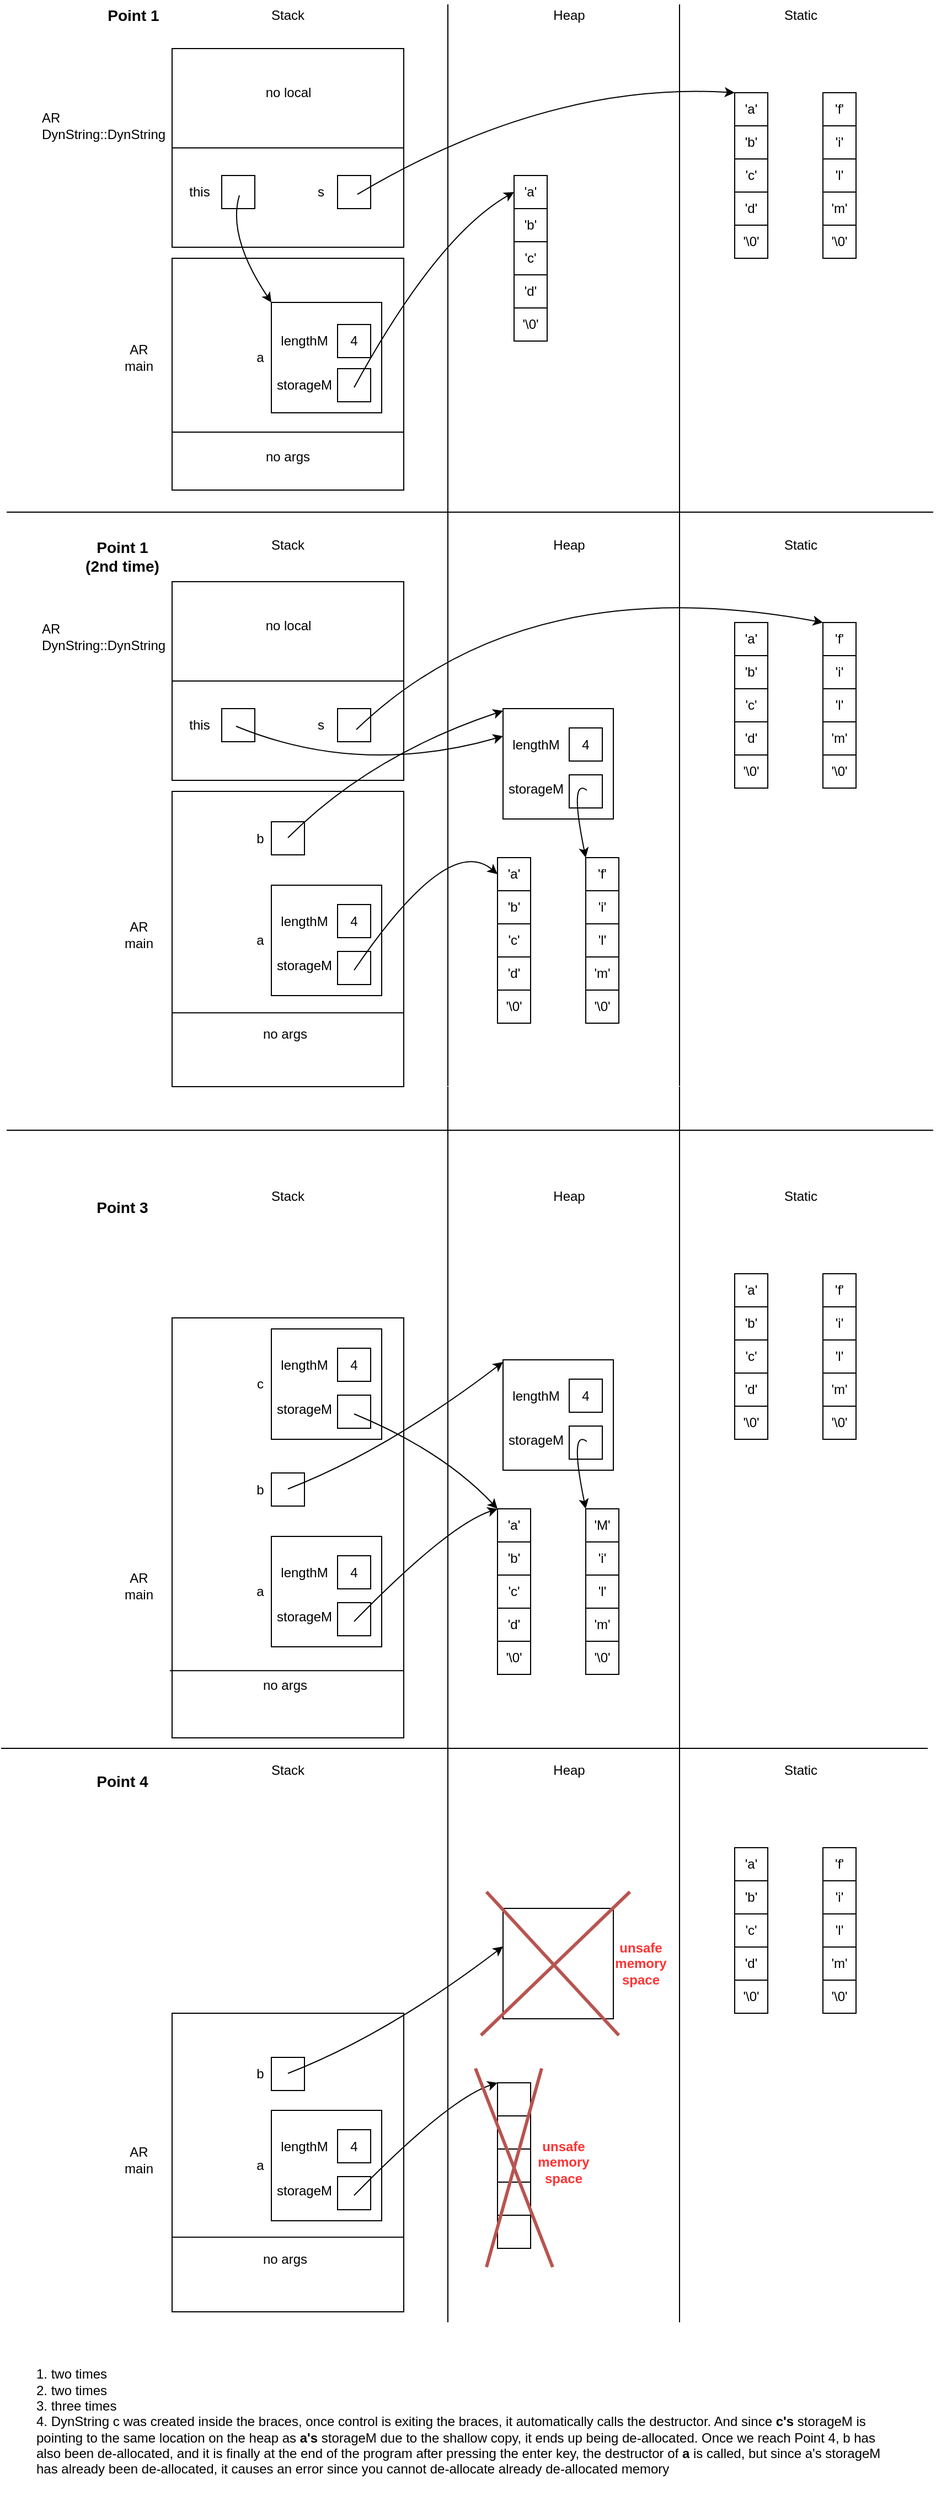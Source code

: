 <mxfile version="13.7.3" type="device"><diagram id="Dy2oS_f1cpto0KgW1eDO" name="Page-1"><mxGraphModel dx="1422" dy="822" grid="0" gridSize="10" guides="1" tooltips="1" connect="1" arrows="1" fold="1" page="1" pageScale="1" pageWidth="850" pageHeight="1100" math="0" shadow="0"><root><mxCell id="0"/><mxCell id="1" parent="0"/><mxCell id="KXobs2LBLOhau-y_yxAM-8" value="" style="whiteSpace=wrap;html=1;" parent="1" vertex="1"><mxGeometry x="155" y="583" width="210" height="180" as="geometry"/></mxCell><mxCell id="KXobs2LBLOhau-y_yxAM-9" value="AR DynString::DynString" style="text;html=1;strokeColor=none;fillColor=none;align=left;verticalAlign=middle;whiteSpace=wrap;rounded=0;" parent="1" vertex="1"><mxGeometry x="35" y="623" width="70" height="20" as="geometry"/></mxCell><mxCell id="KXobs2LBLOhau-y_yxAM-10" value="" style="whiteSpace=wrap;html=1;aspect=fixed;" parent="1" vertex="1"><mxGeometry x="200" y="698" width="30" height="30" as="geometry"/></mxCell><mxCell id="KXobs2LBLOhau-y_yxAM-11" value="this" style="text;html=1;strokeColor=none;fillColor=none;align=center;verticalAlign=middle;whiteSpace=wrap;rounded=0;shadow=0;" parent="1" vertex="1"><mxGeometry x="160" y="703" width="40" height="20" as="geometry"/></mxCell><mxCell id="KXobs2LBLOhau-y_yxAM-12" value="" style="whiteSpace=wrap;html=1;aspect=fixed;" parent="1" vertex="1"><mxGeometry x="305" y="698" width="30" height="30" as="geometry"/></mxCell><mxCell id="KXobs2LBLOhau-y_yxAM-13" value="s" style="text;html=1;strokeColor=none;fillColor=none;align=center;verticalAlign=middle;whiteSpace=wrap;rounded=0;" parent="1" vertex="1"><mxGeometry x="270" y="703" width="40" height="20" as="geometry"/></mxCell><mxCell id="KXobs2LBLOhau-y_yxAM-14" value="" style="endArrow=none;html=1;entryX=1;entryY=0.5;entryDx=0;entryDy=0;exitX=0;exitY=0.5;exitDx=0;exitDy=0;" parent="1" source="KXobs2LBLOhau-y_yxAM-8" target="KXobs2LBLOhau-y_yxAM-8" edge="1"><mxGeometry width="50" height="50" relative="1" as="geometry"><mxPoint x="55" y="763" as="sourcePoint"/><mxPoint x="105" y="713" as="targetPoint"/></mxGeometry></mxCell><mxCell id="KXobs2LBLOhau-y_yxAM-15" value="no local" style="text;html=1;strokeColor=none;fillColor=none;align=center;verticalAlign=middle;whiteSpace=wrap;rounded=0;shadow=0;" parent="1" vertex="1"><mxGeometry x="237.5" y="613" width="45" height="20" as="geometry"/></mxCell><mxCell id="Wss7Fz94LxhxKkweIKsP-1" value="" style="whiteSpace=wrap;html=1;" parent="1" vertex="1"><mxGeometry x="155" y="290" width="210" height="210" as="geometry"/></mxCell><mxCell id="Wss7Fz94LxhxKkweIKsP-2" value="" style="endArrow=none;html=1;entryX=1;entryY=0.75;entryDx=0;entryDy=0;exitX=0;exitY=0.75;exitDx=0;exitDy=0;" parent="1" source="Wss7Fz94LxhxKkweIKsP-1" target="Wss7Fz94LxhxKkweIKsP-1" edge="1"><mxGeometry width="50" height="50" relative="1" as="geometry"><mxPoint x="115" y="560" as="sourcePoint"/><mxPoint x="165" y="510" as="targetPoint"/></mxGeometry></mxCell><mxCell id="Wss7Fz94LxhxKkweIKsP-3" value="AR main" style="text;html=1;strokeColor=none;fillColor=none;align=center;verticalAlign=middle;whiteSpace=wrap;rounded=0;" parent="1" vertex="1"><mxGeometry x="105" y="370" width="40" height="20" as="geometry"/></mxCell><mxCell id="Wss7Fz94LxhxKkweIKsP-4" value="no args" style="text;html=1;strokeColor=none;fillColor=none;align=center;verticalAlign=middle;whiteSpace=wrap;rounded=0;" parent="1" vertex="1"><mxGeometry x="230" y="460" width="60" height="20" as="geometry"/></mxCell><mxCell id="Wss7Fz94LxhxKkweIKsP-5" value="" style="whiteSpace=wrap;html=1;aspect=fixed;" parent="1" vertex="1"><mxGeometry x="245" y="330" width="100" height="100" as="geometry"/></mxCell><mxCell id="Wss7Fz94LxhxKkweIKsP-6" value="a" style="text;html=1;strokeColor=none;fillColor=none;align=center;verticalAlign=middle;whiteSpace=wrap;rounded=0;" parent="1" vertex="1"><mxGeometry x="225" y="370" width="20" height="20" as="geometry"/></mxCell><mxCell id="Wss7Fz94LxhxKkweIKsP-7" value="" style="endArrow=none;html=1;" parent="1" edge="1"><mxGeometry width="50" height="50" relative="1" as="geometry"><mxPoint x="405" y="520" as="sourcePoint"/><mxPoint x="405" y="60" as="targetPoint"/></mxGeometry></mxCell><mxCell id="Wss7Fz94LxhxKkweIKsP-8" value="Stack" style="text;html=1;strokeColor=none;fillColor=none;align=center;verticalAlign=middle;whiteSpace=wrap;rounded=0;" parent="1" vertex="1"><mxGeometry x="240" y="60" width="40" height="20" as="geometry"/></mxCell><mxCell id="Wss7Fz94LxhxKkweIKsP-9" value="Heap" style="text;html=1;strokeColor=none;fillColor=none;align=center;verticalAlign=middle;whiteSpace=wrap;rounded=0;" parent="1" vertex="1"><mxGeometry x="495" y="60" width="40" height="20" as="geometry"/></mxCell><mxCell id="Wss7Fz94LxhxKkweIKsP-10" style="edgeStyle=orthogonalEdgeStyle;rounded=0;orthogonalLoop=1;jettySize=auto;html=1;exitX=0.5;exitY=1;exitDx=0;exitDy=0;" parent="1" source="Wss7Fz94LxhxKkweIKsP-9" target="Wss7Fz94LxhxKkweIKsP-9" edge="1"><mxGeometry relative="1" as="geometry"/></mxCell><mxCell id="Wss7Fz94LxhxKkweIKsP-11" value="4" style="whiteSpace=wrap;html=1;aspect=fixed;" parent="1" vertex="1"><mxGeometry x="305" y="350" width="30" height="30" as="geometry"/></mxCell><mxCell id="Wss7Fz94LxhxKkweIKsP-12" value="lengthM" style="text;html=1;strokeColor=none;fillColor=none;align=center;verticalAlign=middle;whiteSpace=wrap;rounded=0;" parent="1" vertex="1"><mxGeometry x="255" y="355" width="40" height="20" as="geometry"/></mxCell><mxCell id="Wss7Fz94LxhxKkweIKsP-13" value="" style="whiteSpace=wrap;html=1;aspect=fixed;" parent="1" vertex="1"><mxGeometry x="305" y="390" width="30" height="30" as="geometry"/></mxCell><mxCell id="Wss7Fz94LxhxKkweIKsP-14" value="storageM" style="text;html=1;strokeColor=none;fillColor=none;align=center;verticalAlign=middle;whiteSpace=wrap;rounded=0;" parent="1" vertex="1"><mxGeometry x="255" y="395" width="40" height="20" as="geometry"/></mxCell><mxCell id="Wss7Fz94LxhxKkweIKsP-15" value="'a'" style="whiteSpace=wrap;html=1;aspect=fixed;" parent="1" vertex="1"><mxGeometry x="465" y="215" width="30" height="30" as="geometry"/></mxCell><mxCell id="Wss7Fz94LxhxKkweIKsP-16" value="'b'" style="whiteSpace=wrap;html=1;aspect=fixed;" parent="1" vertex="1"><mxGeometry x="465" y="245" width="30" height="30" as="geometry"/></mxCell><mxCell id="Wss7Fz94LxhxKkweIKsP-17" value="'c'" style="whiteSpace=wrap;html=1;aspect=fixed;" parent="1" vertex="1"><mxGeometry x="465" y="275" width="30" height="30" as="geometry"/></mxCell><mxCell id="Wss7Fz94LxhxKkweIKsP-18" value="'d'" style="whiteSpace=wrap;html=1;aspect=fixed;" parent="1" vertex="1"><mxGeometry x="465" y="305" width="30" height="30" as="geometry"/></mxCell><mxCell id="Wss7Fz94LxhxKkweIKsP-19" value="'\0'" style="whiteSpace=wrap;html=1;aspect=fixed;" parent="1" vertex="1"><mxGeometry x="465" y="335" width="30" height="30" as="geometry"/></mxCell><mxCell id="Wss7Fz94LxhxKkweIKsP-20" value="" style="curved=1;endArrow=classic;html=1;entryX=0;entryY=0.5;entryDx=0;entryDy=0;exitX=0.5;exitY=0.567;exitDx=0;exitDy=0;exitPerimeter=0;" parent="1" source="Wss7Fz94LxhxKkweIKsP-13" target="Wss7Fz94LxhxKkweIKsP-15" edge="1"><mxGeometry width="50" height="50" relative="1" as="geometry"><mxPoint x="125" y="70" as="sourcePoint"/><mxPoint x="175" y="20" as="targetPoint"/><Array as="points"><mxPoint x="395" y="270"/></Array></mxGeometry></mxCell><mxCell id="Wss7Fz94LxhxKkweIKsP-21" value="&lt;span&gt;&lt;font style=&quot;font-size: 14px&quot;&gt;Point 1&lt;/font&gt;&lt;/span&gt;" style="text;html=1;align=center;verticalAlign=middle;whiteSpace=wrap;rounded=0;shadow=1;fontStyle=1" parent="1" vertex="1"><mxGeometry x="95" y="60" width="50" height="20" as="geometry"/></mxCell><mxCell id="Wss7Fz94LxhxKkweIKsP-27" value="" style="endArrow=none;html=1;" parent="1" edge="1"><mxGeometry width="50" height="50" relative="1" as="geometry"><mxPoint x="615" y="520" as="sourcePoint"/><mxPoint x="615" y="60" as="targetPoint"/></mxGeometry></mxCell><mxCell id="Wss7Fz94LxhxKkweIKsP-28" value="Static" style="text;html=1;strokeColor=none;fillColor=none;align=center;verticalAlign=middle;whiteSpace=wrap;rounded=0;" parent="1" vertex="1"><mxGeometry x="705" y="60" width="40" height="20" as="geometry"/></mxCell><mxCell id="Wss7Fz94LxhxKkweIKsP-29" value="" style="whiteSpace=wrap;html=1;" parent="1" vertex="1"><mxGeometry x="155" y="100" width="210" height="180" as="geometry"/></mxCell><mxCell id="Wss7Fz94LxhxKkweIKsP-30" value="AR DynString::DynString" style="text;html=1;strokeColor=none;fillColor=none;align=left;verticalAlign=middle;whiteSpace=wrap;rounded=0;" parent="1" vertex="1"><mxGeometry x="35" y="160" width="70" height="20" as="geometry"/></mxCell><mxCell id="Wss7Fz94LxhxKkweIKsP-31" value="'a'" style="whiteSpace=wrap;html=1;aspect=fixed;" parent="1" vertex="1"><mxGeometry x="665" y="140" width="30" height="30" as="geometry"/></mxCell><mxCell id="Wss7Fz94LxhxKkweIKsP-32" value="'b'" style="whiteSpace=wrap;html=1;aspect=fixed;" parent="1" vertex="1"><mxGeometry x="665" y="170" width="30" height="30" as="geometry"/></mxCell><mxCell id="Wss7Fz94LxhxKkweIKsP-33" value="'c'" style="whiteSpace=wrap;html=1;aspect=fixed;" parent="1" vertex="1"><mxGeometry x="665" y="200" width="30" height="30" as="geometry"/></mxCell><mxCell id="Wss7Fz94LxhxKkweIKsP-34" value="'d'" style="whiteSpace=wrap;html=1;aspect=fixed;" parent="1" vertex="1"><mxGeometry x="665" y="230" width="30" height="30" as="geometry"/></mxCell><mxCell id="Wss7Fz94LxhxKkweIKsP-35" value="'\0'" style="whiteSpace=wrap;html=1;aspect=fixed;" parent="1" vertex="1"><mxGeometry x="665" y="260" width="30" height="30" as="geometry"/></mxCell><mxCell id="Wss7Fz94LxhxKkweIKsP-37" value="" style="whiteSpace=wrap;html=1;aspect=fixed;" parent="1" vertex="1"><mxGeometry x="200" y="215" width="30" height="30" as="geometry"/></mxCell><mxCell id="Wss7Fz94LxhxKkweIKsP-38" value="this" style="text;html=1;strokeColor=none;fillColor=none;align=center;verticalAlign=middle;whiteSpace=wrap;rounded=0;shadow=0;" parent="1" vertex="1"><mxGeometry x="160" y="220" width="40" height="20" as="geometry"/></mxCell><mxCell id="Wss7Fz94LxhxKkweIKsP-39" value="" style="curved=1;endArrow=classic;html=1;entryX=0;entryY=0;entryDx=0;entryDy=0;exitX=0.533;exitY=0.6;exitDx=0;exitDy=0;exitPerimeter=0;" parent="1" source="Wss7Fz94LxhxKkweIKsP-37" target="Wss7Fz94LxhxKkweIKsP-5" edge="1"><mxGeometry width="50" height="50" relative="1" as="geometry"><mxPoint x="5" y="310" as="sourcePoint"/><mxPoint x="55" y="260" as="targetPoint"/><Array as="points"><mxPoint x="205" y="270"/></Array></mxGeometry></mxCell><mxCell id="Wss7Fz94LxhxKkweIKsP-40" value="'f'" style="whiteSpace=wrap;html=1;aspect=fixed;" parent="1" vertex="1"><mxGeometry x="745" y="140" width="30" height="30" as="geometry"/></mxCell><mxCell id="Wss7Fz94LxhxKkweIKsP-41" value="'i'" style="whiteSpace=wrap;html=1;aspect=fixed;" parent="1" vertex="1"><mxGeometry x="745" y="170" width="30" height="30" as="geometry"/></mxCell><mxCell id="Wss7Fz94LxhxKkweIKsP-42" value="'l'" style="whiteSpace=wrap;html=1;aspect=fixed;" parent="1" vertex="1"><mxGeometry x="745" y="200" width="30" height="30" as="geometry"/></mxCell><mxCell id="Wss7Fz94LxhxKkweIKsP-43" value="'m'" style="whiteSpace=wrap;html=1;aspect=fixed;" parent="1" vertex="1"><mxGeometry x="745" y="230" width="30" height="30" as="geometry"/></mxCell><mxCell id="Wss7Fz94LxhxKkweIKsP-44" value="'\0'" style="whiteSpace=wrap;html=1;aspect=fixed;" parent="1" vertex="1"><mxGeometry x="745" y="260" width="30" height="30" as="geometry"/></mxCell><mxCell id="Wss7Fz94LxhxKkweIKsP-45" value="" style="whiteSpace=wrap;html=1;aspect=fixed;" parent="1" vertex="1"><mxGeometry x="305" y="215" width="30" height="30" as="geometry"/></mxCell><mxCell id="Wss7Fz94LxhxKkweIKsP-46" value="s" style="text;html=1;strokeColor=none;fillColor=none;align=center;verticalAlign=middle;whiteSpace=wrap;rounded=0;" parent="1" vertex="1"><mxGeometry x="270" y="220" width="40" height="20" as="geometry"/></mxCell><mxCell id="Wss7Fz94LxhxKkweIKsP-47" value="" style="curved=1;endArrow=classic;html=1;entryX=0;entryY=0;entryDx=0;entryDy=0;exitX=0.6;exitY=0.567;exitDx=0;exitDy=0;exitPerimeter=0;" parent="1" source="Wss7Fz94LxhxKkweIKsP-45" target="Wss7Fz94LxhxKkweIKsP-31" edge="1"><mxGeometry width="50" height="50" relative="1" as="geometry"><mxPoint x="35" y="300" as="sourcePoint"/><mxPoint x="85" y="250" as="targetPoint"/><Array as="points"><mxPoint x="495" y="130"/></Array></mxGeometry></mxCell><mxCell id="Wss7Fz94LxhxKkweIKsP-48" value="" style="endArrow=none;html=1;entryX=1;entryY=0.5;entryDx=0;entryDy=0;exitX=0;exitY=0.5;exitDx=0;exitDy=0;" parent="1" source="Wss7Fz94LxhxKkweIKsP-29" target="Wss7Fz94LxhxKkweIKsP-29" edge="1"><mxGeometry width="50" height="50" relative="1" as="geometry"><mxPoint x="55" y="280" as="sourcePoint"/><mxPoint x="105" y="230" as="targetPoint"/></mxGeometry></mxCell><mxCell id="Wss7Fz94LxhxKkweIKsP-52" value="" style="whiteSpace=wrap;html=1;" parent="1" vertex="1"><mxGeometry x="155" y="773" width="210" height="267.5" as="geometry"/></mxCell><mxCell id="Wss7Fz94LxhxKkweIKsP-53" value="AR main" style="text;html=1;strokeColor=none;fillColor=none;align=center;verticalAlign=middle;whiteSpace=wrap;rounded=0;" parent="1" vertex="1"><mxGeometry x="105" y="893" width="40" height="20" as="geometry"/></mxCell><mxCell id="Wss7Fz94LxhxKkweIKsP-54" value="" style="endArrow=none;html=1;" parent="1" edge="1"><mxGeometry width="50" height="50" relative="1" as="geometry"><mxPoint x="405" y="1040" as="sourcePoint"/><mxPoint x="405" y="520" as="targetPoint"/></mxGeometry></mxCell><mxCell id="Wss7Fz94LxhxKkweIKsP-55" value="Stack" style="text;html=1;strokeColor=none;fillColor=none;align=center;verticalAlign=middle;whiteSpace=wrap;rounded=0;" parent="1" vertex="1"><mxGeometry x="240" y="540" width="40" height="20" as="geometry"/></mxCell><mxCell id="Wss7Fz94LxhxKkweIKsP-56" value="Heap" style="text;html=1;strokeColor=none;fillColor=none;align=center;verticalAlign=middle;whiteSpace=wrap;rounded=0;" parent="1" vertex="1"><mxGeometry x="495" y="540" width="40" height="20" as="geometry"/></mxCell><mxCell id="Wss7Fz94LxhxKkweIKsP-57" value="&lt;span&gt;&lt;font style=&quot;font-size: 14px&quot;&gt;Point 1 (2nd time)&lt;/font&gt;&lt;/span&gt;" style="text;html=1;align=center;verticalAlign=middle;whiteSpace=wrap;rounded=0;shadow=1;fontStyle=1" parent="1" vertex="1"><mxGeometry x="75" y="550" width="70" height="20" as="geometry"/></mxCell><mxCell id="Wss7Fz94LxhxKkweIKsP-58" value="" style="endArrow=none;html=1;" parent="1" edge="1"><mxGeometry width="50" height="50" relative="1" as="geometry"><mxPoint x="615" y="1040" as="sourcePoint"/><mxPoint x="615" y="520" as="targetPoint"/></mxGeometry></mxCell><mxCell id="Wss7Fz94LxhxKkweIKsP-59" value="Static" style="text;html=1;strokeColor=none;fillColor=none;align=center;verticalAlign=middle;whiteSpace=wrap;rounded=0;" parent="1" vertex="1"><mxGeometry x="705" y="540" width="40" height="20" as="geometry"/></mxCell><mxCell id="Wss7Fz94LxhxKkweIKsP-60" value="'a'" style="whiteSpace=wrap;html=1;aspect=fixed;" parent="1" vertex="1"><mxGeometry x="665" y="620" width="30" height="30" as="geometry"/></mxCell><mxCell id="Wss7Fz94LxhxKkweIKsP-61" value="'b'" style="whiteSpace=wrap;html=1;aspect=fixed;" parent="1" vertex="1"><mxGeometry x="665" y="650" width="30" height="30" as="geometry"/></mxCell><mxCell id="Wss7Fz94LxhxKkweIKsP-62" value="'c'" style="whiteSpace=wrap;html=1;aspect=fixed;" parent="1" vertex="1"><mxGeometry x="665" y="680" width="30" height="30" as="geometry"/></mxCell><mxCell id="Wss7Fz94LxhxKkweIKsP-63" value="'d'" style="whiteSpace=wrap;html=1;aspect=fixed;" parent="1" vertex="1"><mxGeometry x="665" y="710" width="30" height="30" as="geometry"/></mxCell><mxCell id="Wss7Fz94LxhxKkweIKsP-64" value="'\0'" style="whiteSpace=wrap;html=1;aspect=fixed;" parent="1" vertex="1"><mxGeometry x="665" y="740" width="30" height="30" as="geometry"/></mxCell><mxCell id="Wss7Fz94LxhxKkweIKsP-65" value="'f'" style="whiteSpace=wrap;html=1;aspect=fixed;" parent="1" vertex="1"><mxGeometry x="745" y="620" width="30" height="30" as="geometry"/></mxCell><mxCell id="Wss7Fz94LxhxKkweIKsP-66" value="'i'" style="whiteSpace=wrap;html=1;aspect=fixed;" parent="1" vertex="1"><mxGeometry x="745" y="650" width="30" height="30" as="geometry"/></mxCell><mxCell id="Wss7Fz94LxhxKkweIKsP-67" value="'l'" style="whiteSpace=wrap;html=1;aspect=fixed;" parent="1" vertex="1"><mxGeometry x="745" y="680" width="30" height="30" as="geometry"/></mxCell><mxCell id="Wss7Fz94LxhxKkweIKsP-68" value="'m'" style="whiteSpace=wrap;html=1;aspect=fixed;" parent="1" vertex="1"><mxGeometry x="745" y="710" width="30" height="30" as="geometry"/></mxCell><mxCell id="Wss7Fz94LxhxKkweIKsP-69" value="'\0'" style="whiteSpace=wrap;html=1;aspect=fixed;" parent="1" vertex="1"><mxGeometry x="745" y="740" width="30" height="30" as="geometry"/></mxCell><mxCell id="Wss7Fz94LxhxKkweIKsP-70" value="" style="endArrow=none;html=1;" parent="1" edge="1"><mxGeometry width="50" height="50" relative="1" as="geometry"><mxPoint x="5" y="520" as="sourcePoint"/><mxPoint x="845" y="520" as="targetPoint"/></mxGeometry></mxCell><mxCell id="Wss7Fz94LxhxKkweIKsP-72" value="" style="endArrow=none;html=1;entryX=1;entryY=0.75;entryDx=0;entryDy=0;exitX=0;exitY=0.75;exitDx=0;exitDy=0;" parent="1" source="Wss7Fz94LxhxKkweIKsP-52" target="Wss7Fz94LxhxKkweIKsP-52" edge="1"><mxGeometry width="50" height="50" relative="1" as="geometry"><mxPoint x="55" y="933" as="sourcePoint"/><mxPoint x="105" y="883" as="targetPoint"/></mxGeometry></mxCell><mxCell id="Wss7Fz94LxhxKkweIKsP-73" value="no args" style="text;html=1;strokeColor=none;fillColor=none;align=center;verticalAlign=middle;whiteSpace=wrap;rounded=0;shadow=0;" parent="1" vertex="1"><mxGeometry x="235" y="983" width="45" height="20" as="geometry"/></mxCell><mxCell id="Wss7Fz94LxhxKkweIKsP-74" value="no local" style="text;html=1;strokeColor=none;fillColor=none;align=center;verticalAlign=middle;whiteSpace=wrap;rounded=0;shadow=0;" parent="1" vertex="1"><mxGeometry x="237.5" y="130" width="45" height="20" as="geometry"/></mxCell><mxCell id="Wss7Fz94LxhxKkweIKsP-75" value="" style="whiteSpace=wrap;html=1;aspect=fixed;" parent="1" vertex="1"><mxGeometry x="245" y="858" width="100" height="100" as="geometry"/></mxCell><mxCell id="Wss7Fz94LxhxKkweIKsP-76" value="a" style="text;html=1;strokeColor=none;fillColor=none;align=center;verticalAlign=middle;whiteSpace=wrap;rounded=0;" parent="1" vertex="1"><mxGeometry x="225" y="898" width="20" height="20" as="geometry"/></mxCell><mxCell id="Wss7Fz94LxhxKkweIKsP-77" value="" style="whiteSpace=wrap;html=1;aspect=fixed;" parent="1" vertex="1"><mxGeometry x="305" y="918" width="30" height="30" as="geometry"/></mxCell><mxCell id="Wss7Fz94LxhxKkweIKsP-78" value="'a'" style="whiteSpace=wrap;html=1;aspect=fixed;" parent="1" vertex="1"><mxGeometry x="450" y="833" width="30" height="30" as="geometry"/></mxCell><mxCell id="Wss7Fz94LxhxKkweIKsP-79" value="'b'" style="whiteSpace=wrap;html=1;aspect=fixed;" parent="1" vertex="1"><mxGeometry x="450" y="863" width="30" height="30" as="geometry"/></mxCell><mxCell id="Wss7Fz94LxhxKkweIKsP-80" value="'c'" style="whiteSpace=wrap;html=1;aspect=fixed;" parent="1" vertex="1"><mxGeometry x="450" y="893" width="30" height="30" as="geometry"/></mxCell><mxCell id="Wss7Fz94LxhxKkweIKsP-81" value="'d'" style="whiteSpace=wrap;html=1;aspect=fixed;" parent="1" vertex="1"><mxGeometry x="450" y="923" width="30" height="30" as="geometry"/></mxCell><mxCell id="Wss7Fz94LxhxKkweIKsP-82" value="'\0'" style="whiteSpace=wrap;html=1;aspect=fixed;" parent="1" vertex="1"><mxGeometry x="450" y="953" width="30" height="30" as="geometry"/></mxCell><mxCell id="Wss7Fz94LxhxKkweIKsP-83" value="" style="curved=1;endArrow=classic;html=1;entryX=0;entryY=0.5;entryDx=0;entryDy=0;exitX=0.5;exitY=0.567;exitDx=0;exitDy=0;exitPerimeter=0;" parent="1" source="Wss7Fz94LxhxKkweIKsP-77" target="Wss7Fz94LxhxKkweIKsP-78" edge="1"><mxGeometry width="50" height="50" relative="1" as="geometry"><mxPoint x="125" y="555" as="sourcePoint"/><mxPoint x="175" y="505" as="targetPoint"/><Array as="points"><mxPoint x="405" y="810"/></Array></mxGeometry></mxCell><mxCell id="Wss7Fz94LxhxKkweIKsP-84" value="4" style="whiteSpace=wrap;html=1;aspect=fixed;" parent="1" vertex="1"><mxGeometry x="305" y="875.5" width="30" height="30" as="geometry"/></mxCell><mxCell id="Wss7Fz94LxhxKkweIKsP-85" value="lengthM" style="text;html=1;strokeColor=none;fillColor=none;align=center;verticalAlign=middle;whiteSpace=wrap;rounded=0;" parent="1" vertex="1"><mxGeometry x="255" y="880.5" width="40" height="20" as="geometry"/></mxCell><mxCell id="Wss7Fz94LxhxKkweIKsP-86" value="storageM" style="text;html=1;strokeColor=none;fillColor=none;align=center;verticalAlign=middle;whiteSpace=wrap;rounded=0;" parent="1" vertex="1"><mxGeometry x="255" y="920.5" width="40" height="20" as="geometry"/></mxCell><mxCell id="Wss7Fz94LxhxKkweIKsP-87" value="" style="whiteSpace=wrap;html=1;aspect=fixed;" parent="1" vertex="1"><mxGeometry x="455" y="698" width="100" height="100" as="geometry"/></mxCell><mxCell id="Wss7Fz94LxhxKkweIKsP-89" value="" style="whiteSpace=wrap;html=1;aspect=fixed;" parent="1" vertex="1"><mxGeometry x="515" y="758" width="30" height="30" as="geometry"/></mxCell><mxCell id="Wss7Fz94LxhxKkweIKsP-90" value="4" style="whiteSpace=wrap;html=1;aspect=fixed;" parent="1" vertex="1"><mxGeometry x="515" y="715.5" width="30" height="30" as="geometry"/></mxCell><mxCell id="Wss7Fz94LxhxKkweIKsP-91" value="lengthM" style="text;html=1;strokeColor=none;fillColor=none;align=center;verticalAlign=middle;whiteSpace=wrap;rounded=0;" parent="1" vertex="1"><mxGeometry x="465" y="720.5" width="40" height="20" as="geometry"/></mxCell><mxCell id="Wss7Fz94LxhxKkweIKsP-92" value="storageM" style="text;html=1;strokeColor=none;fillColor=none;align=center;verticalAlign=middle;whiteSpace=wrap;rounded=0;" parent="1" vertex="1"><mxGeometry x="465" y="760.5" width="40" height="20" as="geometry"/></mxCell><mxCell id="Wss7Fz94LxhxKkweIKsP-94" value="" style="whiteSpace=wrap;html=1;aspect=fixed;" parent="1" vertex="1"><mxGeometry x="245" y="800.5" width="30" height="30" as="geometry"/></mxCell><mxCell id="Wss7Fz94LxhxKkweIKsP-95" value="b" style="text;html=1;strokeColor=none;fillColor=none;align=center;verticalAlign=middle;whiteSpace=wrap;rounded=0;shadow=0;" parent="1" vertex="1"><mxGeometry x="215" y="805.5" width="40" height="20" as="geometry"/></mxCell><mxCell id="Wss7Fz94LxhxKkweIKsP-96" value="" style="curved=1;endArrow=classic;html=1;entryX=0;entryY=0.02;entryDx=0;entryDy=0;exitX=0.5;exitY=0.483;exitDx=0;exitDy=0;exitPerimeter=0;entryPerimeter=0;" parent="1" source="Wss7Fz94LxhxKkweIKsP-94" target="Wss7Fz94LxhxKkweIKsP-87" edge="1"><mxGeometry width="50" height="50" relative="1" as="geometry"><mxPoint x="259" y="755.51" as="sourcePoint"/><mxPoint x="394" y="666" as="targetPoint"/><Array as="points"><mxPoint x="335" y="740"/></Array></mxGeometry></mxCell><mxCell id="Wss7Fz94LxhxKkweIKsP-98" value="'f'" style="whiteSpace=wrap;html=1;aspect=fixed;" parent="1" vertex="1"><mxGeometry x="530" y="833" width="30" height="30" as="geometry"/></mxCell><mxCell id="Wss7Fz94LxhxKkweIKsP-99" value="'i'" style="whiteSpace=wrap;html=1;aspect=fixed;" parent="1" vertex="1"><mxGeometry x="530" y="863" width="30" height="30" as="geometry"/></mxCell><mxCell id="Wss7Fz94LxhxKkweIKsP-100" value="'l'" style="whiteSpace=wrap;html=1;aspect=fixed;" parent="1" vertex="1"><mxGeometry x="530" y="893" width="30" height="30" as="geometry"/></mxCell><mxCell id="Wss7Fz94LxhxKkweIKsP-101" value="'m'" style="whiteSpace=wrap;html=1;aspect=fixed;" parent="1" vertex="1"><mxGeometry x="530" y="923" width="30" height="30" as="geometry"/></mxCell><mxCell id="Wss7Fz94LxhxKkweIKsP-102" value="'\0'" style="whiteSpace=wrap;html=1;aspect=fixed;" parent="1" vertex="1"><mxGeometry x="530" y="953" width="30" height="30" as="geometry"/></mxCell><mxCell id="Wss7Fz94LxhxKkweIKsP-103" value="" style="curved=1;endArrow=classic;html=1;entryX=0;entryY=0;entryDx=0;entryDy=0;exitX=0.533;exitY=0.467;exitDx=0;exitDy=0;exitPerimeter=0;" parent="1" source="Wss7Fz94LxhxKkweIKsP-89" target="Wss7Fz94LxhxKkweIKsP-98" edge="1"><mxGeometry width="50" height="50" relative="1" as="geometry"><mxPoint x="400" y="877.5" as="sourcePoint"/><mxPoint x="535" y="787.99" as="targetPoint"/><Array as="points"><mxPoint x="515" y="760"/></Array></mxGeometry></mxCell><mxCell id="KXobs2LBLOhau-y_yxAM-16" value="" style="curved=1;endArrow=classic;html=1;entryX=0;entryY=0;entryDx=0;entryDy=0;exitX=0.567;exitY=0.633;exitDx=0;exitDy=0;exitPerimeter=0;" parent="1" source="KXobs2LBLOhau-y_yxAM-12" target="Wss7Fz94LxhxKkweIKsP-65" edge="1"><mxGeometry width="50" height="50" relative="1" as="geometry"><mxPoint x="314" y="715.01" as="sourcePoint"/><mxPoint x="656" y="623" as="targetPoint"/><Array as="points"><mxPoint x="475" y="570"/></Array></mxGeometry></mxCell><mxCell id="KXobs2LBLOhau-y_yxAM-17" value="" style="curved=1;endArrow=classic;html=1;entryX=0;entryY=0.25;entryDx=0;entryDy=0;exitX=0.433;exitY=0.533;exitDx=0;exitDy=0;exitPerimeter=0;" parent="1" source="KXobs2LBLOhau-y_yxAM-10" target="Wss7Fz94LxhxKkweIKsP-87" edge="1"><mxGeometry width="50" height="50" relative="1" as="geometry"><mxPoint x="65" y="780" as="sourcePoint"/><mxPoint x="115" y="730" as="targetPoint"/><Array as="points"><mxPoint x="325" y="760"/></Array></mxGeometry></mxCell><mxCell id="GtQf9KU2vSZIf0yV-2Vq-90" value="" style="whiteSpace=wrap;html=1;" parent="1" vertex="1"><mxGeometry x="155" y="1250" width="210" height="380.5" as="geometry"/></mxCell><mxCell id="GtQf9KU2vSZIf0yV-2Vq-91" value="AR main" style="text;html=1;strokeColor=none;fillColor=none;align=center;verticalAlign=middle;whiteSpace=wrap;rounded=0;" parent="1" vertex="1"><mxGeometry x="105" y="1483" width="40" height="20" as="geometry"/></mxCell><mxCell id="GtQf9KU2vSZIf0yV-2Vq-92" value="" style="endArrow=none;html=1;" parent="1" edge="1"><mxGeometry width="50" height="50" relative="1" as="geometry"><mxPoint x="405" y="2160" as="sourcePoint"/><mxPoint x="405" y="1040.5" as="targetPoint"/></mxGeometry></mxCell><mxCell id="GtQf9KU2vSZIf0yV-2Vq-93" value="Stack" style="text;html=1;strokeColor=none;fillColor=none;align=center;verticalAlign=middle;whiteSpace=wrap;rounded=0;" parent="1" vertex="1"><mxGeometry x="240" y="1130" width="40" height="20" as="geometry"/></mxCell><mxCell id="GtQf9KU2vSZIf0yV-2Vq-94" value="Heap" style="text;html=1;strokeColor=none;fillColor=none;align=center;verticalAlign=middle;whiteSpace=wrap;rounded=0;" parent="1" vertex="1"><mxGeometry x="495" y="1130" width="40" height="20" as="geometry"/></mxCell><mxCell id="GtQf9KU2vSZIf0yV-2Vq-95" value="&lt;span&gt;&lt;font style=&quot;font-size: 14px&quot;&gt;Point 3&lt;/font&gt;&lt;/span&gt;" style="text;html=1;align=center;verticalAlign=middle;whiteSpace=wrap;rounded=0;shadow=1;fontStyle=1" parent="1" vertex="1"><mxGeometry x="75" y="1140" width="70" height="20" as="geometry"/></mxCell><mxCell id="GtQf9KU2vSZIf0yV-2Vq-96" value="" style="endArrow=none;html=1;" parent="1" edge="1"><mxGeometry width="50" height="50" relative="1" as="geometry"><mxPoint x="615" y="2160" as="sourcePoint"/><mxPoint x="615" y="1040.5" as="targetPoint"/></mxGeometry></mxCell><mxCell id="GtQf9KU2vSZIf0yV-2Vq-97" value="Static" style="text;html=1;strokeColor=none;fillColor=none;align=center;verticalAlign=middle;whiteSpace=wrap;rounded=0;" parent="1" vertex="1"><mxGeometry x="705" y="1130" width="40" height="20" as="geometry"/></mxCell><mxCell id="GtQf9KU2vSZIf0yV-2Vq-98" value="'a'" style="whiteSpace=wrap;html=1;aspect=fixed;" parent="1" vertex="1"><mxGeometry x="665" y="1210" width="30" height="30" as="geometry"/></mxCell><mxCell id="GtQf9KU2vSZIf0yV-2Vq-99" value="'b'" style="whiteSpace=wrap;html=1;aspect=fixed;" parent="1" vertex="1"><mxGeometry x="665" y="1240" width="30" height="30" as="geometry"/></mxCell><mxCell id="GtQf9KU2vSZIf0yV-2Vq-100" value="'c'" style="whiteSpace=wrap;html=1;aspect=fixed;" parent="1" vertex="1"><mxGeometry x="665" y="1270" width="30" height="30" as="geometry"/></mxCell><mxCell id="GtQf9KU2vSZIf0yV-2Vq-101" value="'d'" style="whiteSpace=wrap;html=1;aspect=fixed;" parent="1" vertex="1"><mxGeometry x="665" y="1300" width="30" height="30" as="geometry"/></mxCell><mxCell id="GtQf9KU2vSZIf0yV-2Vq-102" value="'\0'" style="whiteSpace=wrap;html=1;aspect=fixed;" parent="1" vertex="1"><mxGeometry x="665" y="1330" width="30" height="30" as="geometry"/></mxCell><mxCell id="GtQf9KU2vSZIf0yV-2Vq-103" value="'f'" style="whiteSpace=wrap;html=1;aspect=fixed;" parent="1" vertex="1"><mxGeometry x="745" y="1210" width="30" height="30" as="geometry"/></mxCell><mxCell id="GtQf9KU2vSZIf0yV-2Vq-104" value="'i'" style="whiteSpace=wrap;html=1;aspect=fixed;" parent="1" vertex="1"><mxGeometry x="745" y="1240" width="30" height="30" as="geometry"/></mxCell><mxCell id="GtQf9KU2vSZIf0yV-2Vq-105" value="'l'" style="whiteSpace=wrap;html=1;aspect=fixed;" parent="1" vertex="1"><mxGeometry x="745" y="1270" width="30" height="30" as="geometry"/></mxCell><mxCell id="GtQf9KU2vSZIf0yV-2Vq-106" value="'m'" style="whiteSpace=wrap;html=1;aspect=fixed;" parent="1" vertex="1"><mxGeometry x="745" y="1300" width="30" height="30" as="geometry"/></mxCell><mxCell id="GtQf9KU2vSZIf0yV-2Vq-107" value="'\0'" style="whiteSpace=wrap;html=1;aspect=fixed;" parent="1" vertex="1"><mxGeometry x="745" y="1330" width="30" height="30" as="geometry"/></mxCell><mxCell id="GtQf9KU2vSZIf0yV-2Vq-108" value="" style="endArrow=none;html=1;entryX=0.998;entryY=0.84;entryDx=0;entryDy=0;exitX=-0.01;exitY=0.84;exitDx=0;exitDy=0;exitPerimeter=0;entryPerimeter=0;" parent="1" source="GtQf9KU2vSZIf0yV-2Vq-90" target="GtQf9KU2vSZIf0yV-2Vq-90" edge="1"><mxGeometry width="50" height="50" relative="1" as="geometry"><mxPoint x="55" y="1523" as="sourcePoint"/><mxPoint x="105" y="1473" as="targetPoint"/></mxGeometry></mxCell><mxCell id="GtQf9KU2vSZIf0yV-2Vq-109" value="no args" style="text;html=1;strokeColor=none;fillColor=none;align=center;verticalAlign=middle;whiteSpace=wrap;rounded=0;shadow=0;" parent="1" vertex="1"><mxGeometry x="235" y="1573" width="45" height="20" as="geometry"/></mxCell><mxCell id="GtQf9KU2vSZIf0yV-2Vq-110" value="" style="whiteSpace=wrap;html=1;aspect=fixed;" parent="1" vertex="1"><mxGeometry x="245" y="1448" width="100" height="100" as="geometry"/></mxCell><mxCell id="GtQf9KU2vSZIf0yV-2Vq-111" value="a" style="text;html=1;strokeColor=none;fillColor=none;align=center;verticalAlign=middle;whiteSpace=wrap;rounded=0;" parent="1" vertex="1"><mxGeometry x="225" y="1488" width="20" height="20" as="geometry"/></mxCell><mxCell id="GtQf9KU2vSZIf0yV-2Vq-112" value="" style="whiteSpace=wrap;html=1;aspect=fixed;" parent="1" vertex="1"><mxGeometry x="305" y="1508" width="30" height="30" as="geometry"/></mxCell><mxCell id="GtQf9KU2vSZIf0yV-2Vq-113" value="'a'" style="whiteSpace=wrap;html=1;aspect=fixed;" parent="1" vertex="1"><mxGeometry x="450" y="1423" width="30" height="30" as="geometry"/></mxCell><mxCell id="GtQf9KU2vSZIf0yV-2Vq-114" value="'b'" style="whiteSpace=wrap;html=1;aspect=fixed;" parent="1" vertex="1"><mxGeometry x="450" y="1453" width="30" height="30" as="geometry"/></mxCell><mxCell id="GtQf9KU2vSZIf0yV-2Vq-115" value="'c'" style="whiteSpace=wrap;html=1;aspect=fixed;" parent="1" vertex="1"><mxGeometry x="450" y="1483" width="30" height="30" as="geometry"/></mxCell><mxCell id="GtQf9KU2vSZIf0yV-2Vq-116" value="'d'" style="whiteSpace=wrap;html=1;aspect=fixed;" parent="1" vertex="1"><mxGeometry x="450" y="1513" width="30" height="30" as="geometry"/></mxCell><mxCell id="GtQf9KU2vSZIf0yV-2Vq-117" value="'\0'" style="whiteSpace=wrap;html=1;aspect=fixed;" parent="1" vertex="1"><mxGeometry x="450" y="1543" width="30" height="30" as="geometry"/></mxCell><mxCell id="GtQf9KU2vSZIf0yV-2Vq-118" value="" style="curved=1;endArrow=classic;html=1;entryX=0;entryY=0;entryDx=0;entryDy=0;exitX=0.5;exitY=0.567;exitDx=0;exitDy=0;exitPerimeter=0;" parent="1" source="GtQf9KU2vSZIf0yV-2Vq-112" target="GtQf9KU2vSZIf0yV-2Vq-113" edge="1"><mxGeometry width="50" height="50" relative="1" as="geometry"><mxPoint x="125" y="1145" as="sourcePoint"/><mxPoint x="175" y="1095" as="targetPoint"/><Array as="points"><mxPoint x="405" y="1438"/></Array></mxGeometry></mxCell><mxCell id="GtQf9KU2vSZIf0yV-2Vq-119" value="4" style="whiteSpace=wrap;html=1;aspect=fixed;" parent="1" vertex="1"><mxGeometry x="305" y="1465.5" width="30" height="30" as="geometry"/></mxCell><mxCell id="GtQf9KU2vSZIf0yV-2Vq-120" value="lengthM" style="text;html=1;strokeColor=none;fillColor=none;align=center;verticalAlign=middle;whiteSpace=wrap;rounded=0;" parent="1" vertex="1"><mxGeometry x="255" y="1470.5" width="40" height="20" as="geometry"/></mxCell><mxCell id="GtQf9KU2vSZIf0yV-2Vq-121" value="storageM" style="text;html=1;strokeColor=none;fillColor=none;align=center;verticalAlign=middle;whiteSpace=wrap;rounded=0;" parent="1" vertex="1"><mxGeometry x="255" y="1510.5" width="40" height="20" as="geometry"/></mxCell><mxCell id="GtQf9KU2vSZIf0yV-2Vq-122" value="" style="whiteSpace=wrap;html=1;aspect=fixed;" parent="1" vertex="1"><mxGeometry x="455" y="1288" width="100" height="100" as="geometry"/></mxCell><mxCell id="GtQf9KU2vSZIf0yV-2Vq-123" value="" style="whiteSpace=wrap;html=1;aspect=fixed;" parent="1" vertex="1"><mxGeometry x="515" y="1348" width="30" height="30" as="geometry"/></mxCell><mxCell id="GtQf9KU2vSZIf0yV-2Vq-124" value="4" style="whiteSpace=wrap;html=1;aspect=fixed;" parent="1" vertex="1"><mxGeometry x="515" y="1305.5" width="30" height="30" as="geometry"/></mxCell><mxCell id="GtQf9KU2vSZIf0yV-2Vq-125" value="lengthM" style="text;html=1;strokeColor=none;fillColor=none;align=center;verticalAlign=middle;whiteSpace=wrap;rounded=0;" parent="1" vertex="1"><mxGeometry x="465" y="1310.5" width="40" height="20" as="geometry"/></mxCell><mxCell id="GtQf9KU2vSZIf0yV-2Vq-126" value="storageM" style="text;html=1;strokeColor=none;fillColor=none;align=center;verticalAlign=middle;whiteSpace=wrap;rounded=0;" parent="1" vertex="1"><mxGeometry x="465" y="1350.5" width="40" height="20" as="geometry"/></mxCell><mxCell id="GtQf9KU2vSZIf0yV-2Vq-127" value="" style="whiteSpace=wrap;html=1;aspect=fixed;" parent="1" vertex="1"><mxGeometry x="245" y="1390.5" width="30" height="30" as="geometry"/></mxCell><mxCell id="GtQf9KU2vSZIf0yV-2Vq-128" value="b" style="text;html=1;strokeColor=none;fillColor=none;align=center;verticalAlign=middle;whiteSpace=wrap;rounded=0;shadow=0;" parent="1" vertex="1"><mxGeometry x="215" y="1395.5" width="40" height="20" as="geometry"/></mxCell><mxCell id="GtQf9KU2vSZIf0yV-2Vq-129" value="" style="curved=1;endArrow=classic;html=1;entryX=0;entryY=0.02;entryDx=0;entryDy=0;exitX=0.5;exitY=0.483;exitDx=0;exitDy=0;exitPerimeter=0;entryPerimeter=0;" parent="1" source="GtQf9KU2vSZIf0yV-2Vq-127" target="GtQf9KU2vSZIf0yV-2Vq-122" edge="1"><mxGeometry width="50" height="50" relative="1" as="geometry"><mxPoint x="259" y="1345.51" as="sourcePoint"/><mxPoint x="394" y="1256" as="targetPoint"/><Array as="points"><mxPoint x="350" y="1370"/></Array></mxGeometry></mxCell><mxCell id="GtQf9KU2vSZIf0yV-2Vq-130" value="'M'" style="whiteSpace=wrap;html=1;aspect=fixed;" parent="1" vertex="1"><mxGeometry x="530" y="1423" width="30" height="30" as="geometry"/></mxCell><mxCell id="GtQf9KU2vSZIf0yV-2Vq-131" value="'i'" style="whiteSpace=wrap;html=1;aspect=fixed;" parent="1" vertex="1"><mxGeometry x="530" y="1453" width="30" height="30" as="geometry"/></mxCell><mxCell id="GtQf9KU2vSZIf0yV-2Vq-132" value="'l'" style="whiteSpace=wrap;html=1;aspect=fixed;" parent="1" vertex="1"><mxGeometry x="530" y="1483" width="30" height="30" as="geometry"/></mxCell><mxCell id="GtQf9KU2vSZIf0yV-2Vq-133" value="'m'" style="whiteSpace=wrap;html=1;aspect=fixed;" parent="1" vertex="1"><mxGeometry x="530" y="1513" width="30" height="30" as="geometry"/></mxCell><mxCell id="GtQf9KU2vSZIf0yV-2Vq-134" value="'\0'" style="whiteSpace=wrap;html=1;aspect=fixed;" parent="1" vertex="1"><mxGeometry x="530" y="1543" width="30" height="30" as="geometry"/></mxCell><mxCell id="GtQf9KU2vSZIf0yV-2Vq-135" value="" style="curved=1;endArrow=classic;html=1;entryX=0;entryY=0;entryDx=0;entryDy=0;exitX=0.533;exitY=0.467;exitDx=0;exitDy=0;exitPerimeter=0;" parent="1" source="GtQf9KU2vSZIf0yV-2Vq-123" target="GtQf9KU2vSZIf0yV-2Vq-130" edge="1"><mxGeometry width="50" height="50" relative="1" as="geometry"><mxPoint x="400" y="1467.5" as="sourcePoint"/><mxPoint x="535" y="1377.99" as="targetPoint"/><Array as="points"><mxPoint x="515" y="1350"/></Array></mxGeometry></mxCell><mxCell id="GtQf9KU2vSZIf0yV-2Vq-138" value="" style="whiteSpace=wrap;html=1;aspect=fixed;" parent="1" vertex="1"><mxGeometry x="245" y="1260" width="100" height="100" as="geometry"/></mxCell><mxCell id="GtQf9KU2vSZIf0yV-2Vq-139" value="c" style="text;html=1;strokeColor=none;fillColor=none;align=center;verticalAlign=middle;whiteSpace=wrap;rounded=0;" parent="1" vertex="1"><mxGeometry x="225" y="1300" width="20" height="20" as="geometry"/></mxCell><mxCell id="GtQf9KU2vSZIf0yV-2Vq-140" value="" style="whiteSpace=wrap;html=1;aspect=fixed;" parent="1" vertex="1"><mxGeometry x="305" y="1320" width="30" height="30" as="geometry"/></mxCell><mxCell id="GtQf9KU2vSZIf0yV-2Vq-141" value="4" style="whiteSpace=wrap;html=1;aspect=fixed;" parent="1" vertex="1"><mxGeometry x="305" y="1277.5" width="30" height="30" as="geometry"/></mxCell><mxCell id="GtQf9KU2vSZIf0yV-2Vq-142" value="lengthM" style="text;html=1;strokeColor=none;fillColor=none;align=center;verticalAlign=middle;whiteSpace=wrap;rounded=0;" parent="1" vertex="1"><mxGeometry x="255" y="1282.5" width="40" height="20" as="geometry"/></mxCell><mxCell id="GtQf9KU2vSZIf0yV-2Vq-143" value="storageM" style="text;html=1;strokeColor=none;fillColor=none;align=center;verticalAlign=middle;whiteSpace=wrap;rounded=0;" parent="1" vertex="1"><mxGeometry x="255" y="1322.5" width="40" height="20" as="geometry"/></mxCell><mxCell id="GtQf9KU2vSZIf0yV-2Vq-144" value="" style="curved=1;endArrow=classic;html=1;entryX=0;entryY=0;entryDx=0;entryDy=0;exitX=0.5;exitY=0.567;exitDx=0;exitDy=0;exitPerimeter=0;" parent="1" source="GtQf9KU2vSZIf0yV-2Vq-140" target="GtQf9KU2vSZIf0yV-2Vq-113" edge="1"><mxGeometry width="50" height="50" relative="1" as="geometry"><mxPoint x="30" y="1410" as="sourcePoint"/><mxPoint x="80" y="1360" as="targetPoint"/><Array as="points"><mxPoint x="400" y="1370"/></Array></mxGeometry></mxCell><mxCell id="GtQf9KU2vSZIf0yV-2Vq-145" value="" style="endArrow=none;html=1;" parent="1" edge="1"><mxGeometry width="50" height="50" relative="1" as="geometry"><mxPoint x="5" y="1080" as="sourcePoint"/><mxPoint x="845" y="1080" as="targetPoint"/></mxGeometry></mxCell><mxCell id="GtQf9KU2vSZIf0yV-2Vq-146" value="" style="endArrow=none;html=1;" parent="1" edge="1"><mxGeometry width="50" height="50" relative="1" as="geometry"><mxPoint y="1640" as="sourcePoint"/><mxPoint x="840" y="1640" as="targetPoint"/></mxGeometry></mxCell><mxCell id="GtQf9KU2vSZIf0yV-2Vq-147" value="" style="whiteSpace=wrap;html=1;" parent="1" vertex="1"><mxGeometry x="155" y="1880" width="210" height="270.5" as="geometry"/></mxCell><mxCell id="GtQf9KU2vSZIf0yV-2Vq-148" value="AR main" style="text;html=1;strokeColor=none;fillColor=none;align=center;verticalAlign=middle;whiteSpace=wrap;rounded=0;" parent="1" vertex="1"><mxGeometry x="105" y="2003" width="40" height="20" as="geometry"/></mxCell><mxCell id="GtQf9KU2vSZIf0yV-2Vq-149" value="Stack" style="text;html=1;strokeColor=none;fillColor=none;align=center;verticalAlign=middle;whiteSpace=wrap;rounded=0;" parent="1" vertex="1"><mxGeometry x="240" y="1650" width="40" height="20" as="geometry"/></mxCell><mxCell id="GtQf9KU2vSZIf0yV-2Vq-150" value="Heap" style="text;html=1;strokeColor=none;fillColor=none;align=center;verticalAlign=middle;whiteSpace=wrap;rounded=0;" parent="1" vertex="1"><mxGeometry x="495" y="1650" width="40" height="20" as="geometry"/></mxCell><mxCell id="GtQf9KU2vSZIf0yV-2Vq-151" value="&lt;span&gt;&lt;font style=&quot;font-size: 14px&quot;&gt;Point 4&lt;/font&gt;&lt;/span&gt;" style="text;html=1;align=center;verticalAlign=middle;whiteSpace=wrap;rounded=0;shadow=1;fontStyle=1" parent="1" vertex="1"><mxGeometry x="75" y="1660" width="70" height="20" as="geometry"/></mxCell><mxCell id="GtQf9KU2vSZIf0yV-2Vq-152" value="Static" style="text;html=1;strokeColor=none;fillColor=none;align=center;verticalAlign=middle;whiteSpace=wrap;rounded=0;" parent="1" vertex="1"><mxGeometry x="705" y="1650" width="40" height="20" as="geometry"/></mxCell><mxCell id="GtQf9KU2vSZIf0yV-2Vq-153" value="'a'" style="whiteSpace=wrap;html=1;aspect=fixed;" parent="1" vertex="1"><mxGeometry x="665" y="1730" width="30" height="30" as="geometry"/></mxCell><mxCell id="GtQf9KU2vSZIf0yV-2Vq-154" value="'b'" style="whiteSpace=wrap;html=1;aspect=fixed;" parent="1" vertex="1"><mxGeometry x="665" y="1760" width="30" height="30" as="geometry"/></mxCell><mxCell id="GtQf9KU2vSZIf0yV-2Vq-155" value="'c'" style="whiteSpace=wrap;html=1;aspect=fixed;" parent="1" vertex="1"><mxGeometry x="665" y="1790" width="30" height="30" as="geometry"/></mxCell><mxCell id="GtQf9KU2vSZIf0yV-2Vq-156" value="'d'" style="whiteSpace=wrap;html=1;aspect=fixed;" parent="1" vertex="1"><mxGeometry x="665" y="1820" width="30" height="30" as="geometry"/></mxCell><mxCell id="GtQf9KU2vSZIf0yV-2Vq-157" value="'\0'" style="whiteSpace=wrap;html=1;aspect=fixed;" parent="1" vertex="1"><mxGeometry x="665" y="1850" width="30" height="30" as="geometry"/></mxCell><mxCell id="GtQf9KU2vSZIf0yV-2Vq-158" value="'f'" style="whiteSpace=wrap;html=1;aspect=fixed;" parent="1" vertex="1"><mxGeometry x="745" y="1730" width="30" height="30" as="geometry"/></mxCell><mxCell id="GtQf9KU2vSZIf0yV-2Vq-159" value="'i'" style="whiteSpace=wrap;html=1;aspect=fixed;" parent="1" vertex="1"><mxGeometry x="745" y="1760" width="30" height="30" as="geometry"/></mxCell><mxCell id="GtQf9KU2vSZIf0yV-2Vq-160" value="'l'" style="whiteSpace=wrap;html=1;aspect=fixed;" parent="1" vertex="1"><mxGeometry x="745" y="1790" width="30" height="30" as="geometry"/></mxCell><mxCell id="GtQf9KU2vSZIf0yV-2Vq-161" value="'m'" style="whiteSpace=wrap;html=1;aspect=fixed;" parent="1" vertex="1"><mxGeometry x="745" y="1820" width="30" height="30" as="geometry"/></mxCell><mxCell id="GtQf9KU2vSZIf0yV-2Vq-162" value="'\0'" style="whiteSpace=wrap;html=1;aspect=fixed;" parent="1" vertex="1"><mxGeometry x="745" y="1850" width="30" height="30" as="geometry"/></mxCell><mxCell id="GtQf9KU2vSZIf0yV-2Vq-163" value="" style="endArrow=none;html=1;entryX=1;entryY=0.75;entryDx=0;entryDy=0;exitX=0;exitY=0.75;exitDx=0;exitDy=0;" parent="1" source="GtQf9KU2vSZIf0yV-2Vq-147" target="GtQf9KU2vSZIf0yV-2Vq-147" edge="1"><mxGeometry width="50" height="50" relative="1" as="geometry"><mxPoint x="55" y="2043" as="sourcePoint"/><mxPoint x="105" y="1993" as="targetPoint"/></mxGeometry></mxCell><mxCell id="GtQf9KU2vSZIf0yV-2Vq-164" value="no args" style="text;html=1;strokeColor=none;fillColor=none;align=center;verticalAlign=middle;whiteSpace=wrap;rounded=0;shadow=0;" parent="1" vertex="1"><mxGeometry x="235" y="2093" width="45" height="20" as="geometry"/></mxCell><mxCell id="GtQf9KU2vSZIf0yV-2Vq-165" value="" style="whiteSpace=wrap;html=1;aspect=fixed;" parent="1" vertex="1"><mxGeometry x="245" y="1968" width="100" height="100" as="geometry"/></mxCell><mxCell id="GtQf9KU2vSZIf0yV-2Vq-166" value="a" style="text;html=1;strokeColor=none;fillColor=none;align=center;verticalAlign=middle;whiteSpace=wrap;rounded=0;" parent="1" vertex="1"><mxGeometry x="225" y="2008" width="20" height="20" as="geometry"/></mxCell><mxCell id="GtQf9KU2vSZIf0yV-2Vq-167" value="" style="whiteSpace=wrap;html=1;aspect=fixed;" parent="1" vertex="1"><mxGeometry x="305" y="2028" width="30" height="30" as="geometry"/></mxCell><mxCell id="GtQf9KU2vSZIf0yV-2Vq-173" value="" style="curved=1;endArrow=classic;html=1;entryX=0;entryY=0;entryDx=0;entryDy=0;exitX=0.5;exitY=0.567;exitDx=0;exitDy=0;exitPerimeter=0;" parent="1" source="GtQf9KU2vSZIf0yV-2Vq-167" edge="1"><mxGeometry width="50" height="50" relative="1" as="geometry"><mxPoint x="125" y="1665" as="sourcePoint"/><mxPoint x="450" y="1943" as="targetPoint"/><Array as="points"><mxPoint x="405" y="1958"/></Array></mxGeometry></mxCell><mxCell id="GtQf9KU2vSZIf0yV-2Vq-174" value="4" style="whiteSpace=wrap;html=1;aspect=fixed;" parent="1" vertex="1"><mxGeometry x="305" y="1985.5" width="30" height="30" as="geometry"/></mxCell><mxCell id="GtQf9KU2vSZIf0yV-2Vq-175" value="lengthM" style="text;html=1;strokeColor=none;fillColor=none;align=center;verticalAlign=middle;whiteSpace=wrap;rounded=0;" parent="1" vertex="1"><mxGeometry x="255" y="1990.5" width="40" height="20" as="geometry"/></mxCell><mxCell id="GtQf9KU2vSZIf0yV-2Vq-176" value="storageM" style="text;html=1;strokeColor=none;fillColor=none;align=center;verticalAlign=middle;whiteSpace=wrap;rounded=0;" parent="1" vertex="1"><mxGeometry x="255" y="2030.5" width="40" height="20" as="geometry"/></mxCell><mxCell id="GtQf9KU2vSZIf0yV-2Vq-200" value="1. two times&lt;br&gt;&lt;div&gt;&lt;span&gt;2. two times&lt;/span&gt;&lt;/div&gt;&lt;div&gt;&lt;span&gt;3. three times&lt;/span&gt;&lt;/div&gt;&lt;div&gt;4. DynString c was created inside the braces, once control is exiting the braces, it automatically calls the destructor. And since &lt;b&gt;c's &lt;/b&gt;storageM is pointing to the same location on the heap as &lt;b&gt;a's &lt;/b&gt;storageM due to the shallow copy, it ends up being de-allocated. Once we reach Point 4, b has also been de-allocated, and it is finally at the end of the program after pressing the enter key, the destructor of &lt;b&gt;a&lt;/b&gt; is called, but since a's storageM has already been de-allocated, it causes an error since you cannot de-allocate already de-allocated memory&lt;/div&gt;" style="text;html=1;strokeColor=none;fillColor=none;align=left;verticalAlign=middle;whiteSpace=wrap;rounded=0;shadow=0;" parent="1" vertex="1"><mxGeometry x="30" y="2180" width="770" height="140" as="geometry"/></mxCell><mxCell id="GtQf9KU2vSZIf0yV-2Vq-201" value="" style="whiteSpace=wrap;html=1;aspect=fixed;" parent="1" vertex="1"><mxGeometry x="245" y="1920" width="30" height="30" as="geometry"/></mxCell><mxCell id="GtQf9KU2vSZIf0yV-2Vq-202" value="b" style="text;html=1;strokeColor=none;fillColor=none;align=center;verticalAlign=middle;whiteSpace=wrap;rounded=0;shadow=0;" parent="1" vertex="1"><mxGeometry x="215" y="1925" width="40" height="20" as="geometry"/></mxCell><mxCell id="GtQf9KU2vSZIf0yV-2Vq-203" value="" style="curved=1;endArrow=classic;html=1;entryX=0;entryY=0.02;entryDx=0;entryDy=0;exitX=0.5;exitY=0.483;exitDx=0;exitDy=0;exitPerimeter=0;entryPerimeter=0;" parent="1" source="GtQf9KU2vSZIf0yV-2Vq-201" edge="1"><mxGeometry width="50" height="50" relative="1" as="geometry"><mxPoint x="259" y="1875.01" as="sourcePoint"/><mxPoint x="455" y="1819.5" as="targetPoint"/><Array as="points"><mxPoint x="350" y="1899.5"/></Array></mxGeometry></mxCell><mxCell id="GtQf9KU2vSZIf0yV-2Vq-204" value="null" style="text;html=1;strokeColor=none;fillColor=none;align=center;verticalAlign=middle;whiteSpace=wrap;rounded=0;shadow=0;" parent="1" vertex="1"><mxGeometry x="450" y="1810" width="40" height="20" as="geometry"/></mxCell><mxCell id="GtQf9KU2vSZIf0yV-2Vq-205" value="" style="whiteSpace=wrap;html=1;aspect=fixed;" parent="1" vertex="1"><mxGeometry x="455" y="1785" width="100" height="100" as="geometry"/></mxCell><mxCell id="GtQf9KU2vSZIf0yV-2Vq-206" value="" style="whiteSpace=wrap;html=1;aspect=fixed;" parent="1" vertex="1"><mxGeometry x="450" y="1943" width="30" height="30" as="geometry"/></mxCell><mxCell id="GtQf9KU2vSZIf0yV-2Vq-207" value="" style="whiteSpace=wrap;html=1;aspect=fixed;" parent="1" vertex="1"><mxGeometry x="450" y="1973" width="30" height="30" as="geometry"/></mxCell><mxCell id="GtQf9KU2vSZIf0yV-2Vq-208" value="" style="whiteSpace=wrap;html=1;aspect=fixed;" parent="1" vertex="1"><mxGeometry x="450" y="2003" width="30" height="30" as="geometry"/></mxCell><mxCell id="GtQf9KU2vSZIf0yV-2Vq-209" value="" style="whiteSpace=wrap;html=1;aspect=fixed;" parent="1" vertex="1"><mxGeometry x="450" y="2033" width="30" height="30" as="geometry"/></mxCell><mxCell id="GtQf9KU2vSZIf0yV-2Vq-210" value="" style="whiteSpace=wrap;html=1;aspect=fixed;" parent="1" vertex="1"><mxGeometry x="450" y="2063" width="30" height="30" as="geometry"/></mxCell><mxCell id="GtQf9KU2vSZIf0yV-2Vq-211" value="" style="endArrow=none;html=1;fillColor=#f8cecc;strokeColor=#b85450;strokeWidth=3;" parent="1" edge="1"><mxGeometry width="50" height="50" relative="1" as="geometry"><mxPoint x="440" y="1770" as="sourcePoint"/><mxPoint x="560" y="1900" as="targetPoint"/></mxGeometry></mxCell><mxCell id="GtQf9KU2vSZIf0yV-2Vq-212" value="" style="endArrow=none;html=1;fillColor=#f8cecc;strokeColor=#b85450;strokeWidth=3;" parent="1" edge="1"><mxGeometry width="50" height="50" relative="1" as="geometry"><mxPoint x="570" y="1770" as="sourcePoint"/><mxPoint x="435" y="1900" as="targetPoint"/></mxGeometry></mxCell><mxCell id="GtQf9KU2vSZIf0yV-2Vq-213" value="&lt;font color=&quot;#ff3333&quot;&gt;unsafe memory space&lt;/font&gt;" style="text;html=1;strokeColor=none;fillColor=none;align=center;verticalAlign=middle;whiteSpace=wrap;rounded=0;shadow=0;fontStyle=1" parent="1" vertex="1"><mxGeometry x="560" y="1825" width="40" height="20" as="geometry"/></mxCell><mxCell id="GtQf9KU2vSZIf0yV-2Vq-215" value="" style="endArrow=none;html=1;fillColor=#f8cecc;strokeColor=#b85450;strokeWidth=3;" parent="1" edge="1"><mxGeometry width="50" height="50" relative="1" as="geometry"><mxPoint x="430" y="1930" as="sourcePoint"/><mxPoint x="500" y="2110" as="targetPoint"/></mxGeometry></mxCell><mxCell id="GtQf9KU2vSZIf0yV-2Vq-216" value="" style="endArrow=none;html=1;fillColor=#f8cecc;strokeColor=#b85450;strokeWidth=3;" parent="1" edge="1"><mxGeometry width="50" height="50" relative="1" as="geometry"><mxPoint x="490" y="1930" as="sourcePoint"/><mxPoint x="440" y="2110" as="targetPoint"/></mxGeometry></mxCell><mxCell id="GtQf9KU2vSZIf0yV-2Vq-217" value="&lt;font color=&quot;#ff3333&quot;&gt;unsafe memory space&lt;/font&gt;" style="text;html=1;strokeColor=none;fillColor=none;align=center;verticalAlign=middle;whiteSpace=wrap;rounded=0;shadow=0;fontStyle=1" parent="1" vertex="1"><mxGeometry x="490" y="2005.25" width="40" height="20" as="geometry"/></mxCell></root></mxGraphModel></diagram></mxfile>